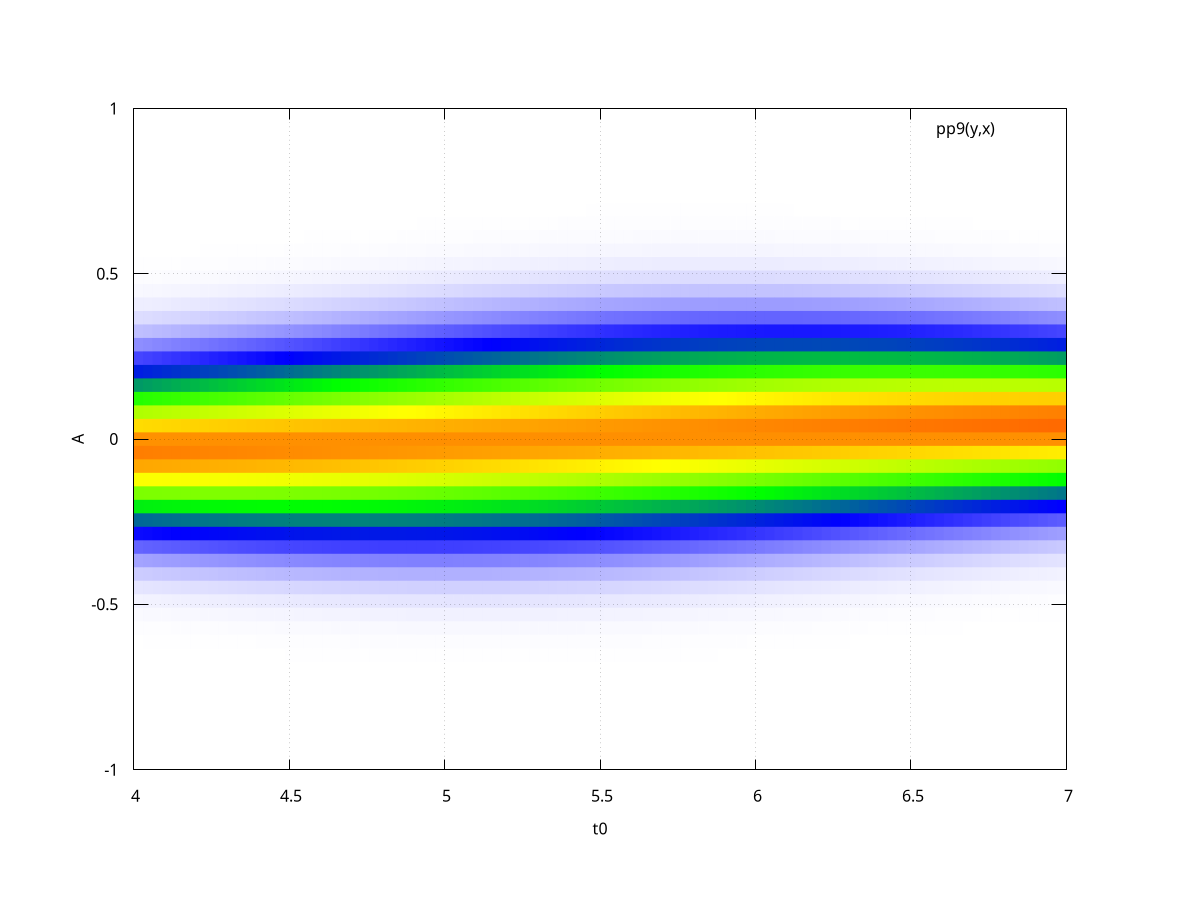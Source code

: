 set term pngcairo 
set output "posterior_final_no_signal.png"



T0 =0   ; Y0 = 0.3
T1 =1   ; Y1 =-0.2
T2 =2   ; Y2 =-0.1
T3 =3   ; Y3 = 0.3
T4 =4   ; Y4 =-0.2
T5 =5   ; Y5 =-0.1
T6 =6   ; Y6 = 0.3 
T7 =7   ; Y7 =-0.2
T8 =8   ; Y8 =-0.1
T9 =9   ; Y9 = 0.3
T10=10  ; Y10=-0.2
T11=11  ; Y11=-0.1

# known signal parameters
dy = 0.3
w  = 4

set isosamples 1000
set xlabel "t0"
set ylabel "A"

p_leading (A,t0,yi,ti,dy,w) = exp(-0.5*((yi-A*(1+(ti-t0)/w))/dy)**2)
p_trailing(A,t0,yi,ti,dy,w) = exp(-0.5*((yi-A*(1+(t0-ti)/w))/dy)**2)

p_l(A,t0,yi,ti,dy,w) = p_leading(A,t0,yi,ti,dy,w)+p_trailing(A,t0,yi,ti,dy,w)
set palette defined (0 "white", 0.25 "blue" , 0.5 "green", 0.75 "yellow", 1 "red")
set pm3d map
set isosamples 50
unset colorbox

set grid front


	pl2(x,y) = p_leading(x,y,Y2,T2,dy,w)
	pp2(x,y) = pl2(x,y) #pp1(x,y)*pl2(x,y)

	pl3(x,y) = p_leading(x,y,Y3,T3,dy,w)
	pp3(x,y) = pp2(x,y)*pl3(x,y)

	pl4(x,y) = p_leading(x,y,Y4,T4,dy,w)
	pp4(x,y) = pp3(x,y)*pl4(x,y)

	pl5(x,y) = p_leading(x,y,Y5,T5,dy,w)
	pp5(x,y) = pp4(x,y)*pl5(x,y)

	pl6(x,y) = p_trailing(x,y,Y6,T6,dy,w)
	pp6(x,y) = pp5(x,y)*pl6(x,y)

	pl7(x,y) = p_trailing(x,y,Y7,T7,dy,w)
	pp7(x,y) = pp6(x,y)*pl7(x,y)

	pl8(x,y) = p_trailing(x,y,Y8,T8,dy,w)
	pp8(x,y) = pp7(x,y)*pl8(x,y)

	pl9(x,y) = p_trailing(x,y,Y9,T9,dy,w)
	pp9(x,y) = pp8(x,y)*pl9(x,y)

	splot[4:7][-1:1] pp9(y,x) w pm3d


